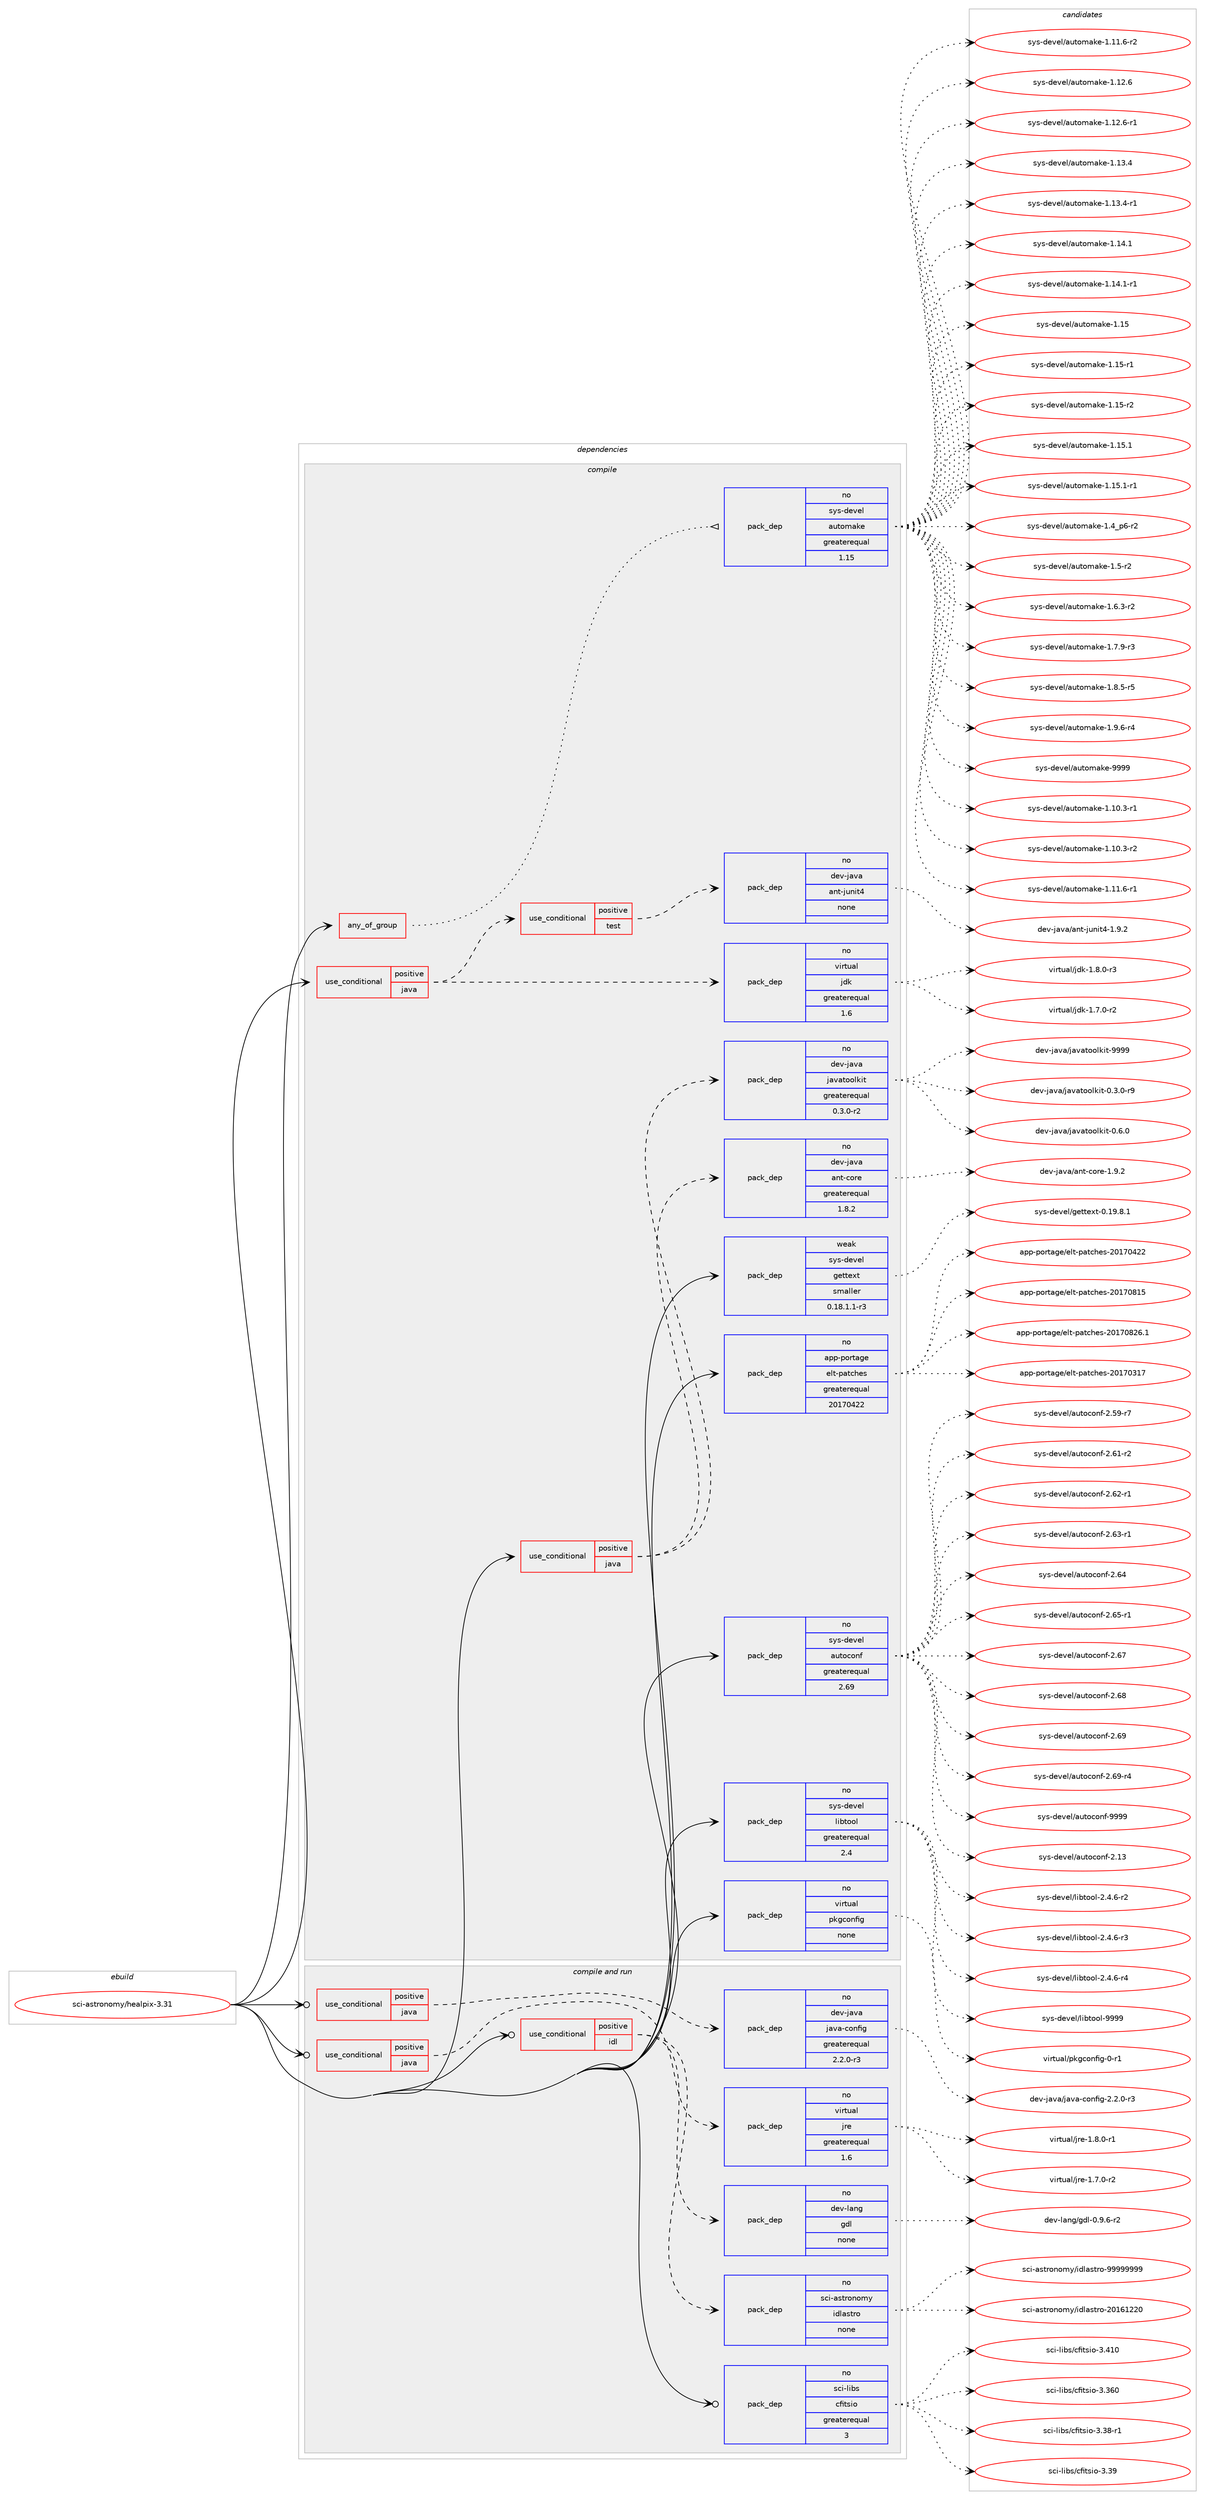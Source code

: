 digraph prolog {

# *************
# Graph options
# *************

newrank=true;
concentrate=true;
compound=true;
graph [rankdir=LR,fontname=Helvetica,fontsize=10,ranksep=1.5];#, ranksep=2.5, nodesep=0.2];
edge  [arrowhead=vee];
node  [fontname=Helvetica,fontsize=10];

# **********
# The ebuild
# **********

subgraph cluster_leftcol {
color=gray;
rank=same;
label=<<i>ebuild</i>>;
id [label="sci-astronomy/healpix-3.31", color=red, width=4, href="../sci-astronomy/healpix-3.31.svg"];
}

# ****************
# The dependencies
# ****************

subgraph cluster_midcol {
color=gray;
label=<<i>dependencies</i>>;
subgraph cluster_compile {
fillcolor="#eeeeee";
style=filled;
label=<<i>compile</i>>;
subgraph any7423 {
dependency443708 [label=<<TABLE BORDER="0" CELLBORDER="1" CELLSPACING="0" CELLPADDING="4"><TR><TD CELLPADDING="10">any_of_group</TD></TR></TABLE>>, shape=none, color=red];subgraph pack326896 {
dependency443709 [label=<<TABLE BORDER="0" CELLBORDER="1" CELLSPACING="0" CELLPADDING="4" WIDTH="220"><TR><TD ROWSPAN="6" CELLPADDING="30">pack_dep</TD></TR><TR><TD WIDTH="110">no</TD></TR><TR><TD>sys-devel</TD></TR><TR><TD>automake</TD></TR><TR><TD>greaterequal</TD></TR><TR><TD>1.15</TD></TR></TABLE>>, shape=none, color=blue];
}
dependency443708:e -> dependency443709:w [weight=20,style="dotted",arrowhead="oinv"];
}
id:e -> dependency443708:w [weight=20,style="solid",arrowhead="vee"];
subgraph cond109150 {
dependency443710 [label=<<TABLE BORDER="0" CELLBORDER="1" CELLSPACING="0" CELLPADDING="4"><TR><TD ROWSPAN="3" CELLPADDING="10">use_conditional</TD></TR><TR><TD>positive</TD></TR><TR><TD>java</TD></TR></TABLE>>, shape=none, color=red];
subgraph pack326897 {
dependency443711 [label=<<TABLE BORDER="0" CELLBORDER="1" CELLSPACING="0" CELLPADDING="4" WIDTH="220"><TR><TD ROWSPAN="6" CELLPADDING="30">pack_dep</TD></TR><TR><TD WIDTH="110">no</TD></TR><TR><TD>dev-java</TD></TR><TR><TD>ant-core</TD></TR><TR><TD>greaterequal</TD></TR><TR><TD>1.8.2</TD></TR></TABLE>>, shape=none, color=blue];
}
dependency443710:e -> dependency443711:w [weight=20,style="dashed",arrowhead="vee"];
subgraph pack326898 {
dependency443712 [label=<<TABLE BORDER="0" CELLBORDER="1" CELLSPACING="0" CELLPADDING="4" WIDTH="220"><TR><TD ROWSPAN="6" CELLPADDING="30">pack_dep</TD></TR><TR><TD WIDTH="110">no</TD></TR><TR><TD>dev-java</TD></TR><TR><TD>javatoolkit</TD></TR><TR><TD>greaterequal</TD></TR><TR><TD>0.3.0-r2</TD></TR></TABLE>>, shape=none, color=blue];
}
dependency443710:e -> dependency443712:w [weight=20,style="dashed",arrowhead="vee"];
}
id:e -> dependency443710:w [weight=20,style="solid",arrowhead="vee"];
subgraph cond109151 {
dependency443713 [label=<<TABLE BORDER="0" CELLBORDER="1" CELLSPACING="0" CELLPADDING="4"><TR><TD ROWSPAN="3" CELLPADDING="10">use_conditional</TD></TR><TR><TD>positive</TD></TR><TR><TD>java</TD></TR></TABLE>>, shape=none, color=red];
subgraph pack326899 {
dependency443714 [label=<<TABLE BORDER="0" CELLBORDER="1" CELLSPACING="0" CELLPADDING="4" WIDTH="220"><TR><TD ROWSPAN="6" CELLPADDING="30">pack_dep</TD></TR><TR><TD WIDTH="110">no</TD></TR><TR><TD>virtual</TD></TR><TR><TD>jdk</TD></TR><TR><TD>greaterequal</TD></TR><TR><TD>1.6</TD></TR></TABLE>>, shape=none, color=blue];
}
dependency443713:e -> dependency443714:w [weight=20,style="dashed",arrowhead="vee"];
subgraph cond109152 {
dependency443715 [label=<<TABLE BORDER="0" CELLBORDER="1" CELLSPACING="0" CELLPADDING="4"><TR><TD ROWSPAN="3" CELLPADDING="10">use_conditional</TD></TR><TR><TD>positive</TD></TR><TR><TD>test</TD></TR></TABLE>>, shape=none, color=red];
subgraph pack326900 {
dependency443716 [label=<<TABLE BORDER="0" CELLBORDER="1" CELLSPACING="0" CELLPADDING="4" WIDTH="220"><TR><TD ROWSPAN="6" CELLPADDING="30">pack_dep</TD></TR><TR><TD WIDTH="110">no</TD></TR><TR><TD>dev-java</TD></TR><TR><TD>ant-junit4</TD></TR><TR><TD>none</TD></TR><TR><TD></TD></TR></TABLE>>, shape=none, color=blue];
}
dependency443715:e -> dependency443716:w [weight=20,style="dashed",arrowhead="vee"];
}
dependency443713:e -> dependency443715:w [weight=20,style="dashed",arrowhead="vee"];
}
id:e -> dependency443713:w [weight=20,style="solid",arrowhead="vee"];
subgraph pack326901 {
dependency443717 [label=<<TABLE BORDER="0" CELLBORDER="1" CELLSPACING="0" CELLPADDING="4" WIDTH="220"><TR><TD ROWSPAN="6" CELLPADDING="30">pack_dep</TD></TR><TR><TD WIDTH="110">no</TD></TR><TR><TD>app-portage</TD></TR><TR><TD>elt-patches</TD></TR><TR><TD>greaterequal</TD></TR><TR><TD>20170422</TD></TR></TABLE>>, shape=none, color=blue];
}
id:e -> dependency443717:w [weight=20,style="solid",arrowhead="vee"];
subgraph pack326902 {
dependency443718 [label=<<TABLE BORDER="0" CELLBORDER="1" CELLSPACING="0" CELLPADDING="4" WIDTH="220"><TR><TD ROWSPAN="6" CELLPADDING="30">pack_dep</TD></TR><TR><TD WIDTH="110">no</TD></TR><TR><TD>sys-devel</TD></TR><TR><TD>autoconf</TD></TR><TR><TD>greaterequal</TD></TR><TR><TD>2.69</TD></TR></TABLE>>, shape=none, color=blue];
}
id:e -> dependency443718:w [weight=20,style="solid",arrowhead="vee"];
subgraph pack326903 {
dependency443719 [label=<<TABLE BORDER="0" CELLBORDER="1" CELLSPACING="0" CELLPADDING="4" WIDTH="220"><TR><TD ROWSPAN="6" CELLPADDING="30">pack_dep</TD></TR><TR><TD WIDTH="110">no</TD></TR><TR><TD>sys-devel</TD></TR><TR><TD>libtool</TD></TR><TR><TD>greaterequal</TD></TR><TR><TD>2.4</TD></TR></TABLE>>, shape=none, color=blue];
}
id:e -> dependency443719:w [weight=20,style="solid",arrowhead="vee"];
subgraph pack326904 {
dependency443720 [label=<<TABLE BORDER="0" CELLBORDER="1" CELLSPACING="0" CELLPADDING="4" WIDTH="220"><TR><TD ROWSPAN="6" CELLPADDING="30">pack_dep</TD></TR><TR><TD WIDTH="110">no</TD></TR><TR><TD>virtual</TD></TR><TR><TD>pkgconfig</TD></TR><TR><TD>none</TD></TR><TR><TD></TD></TR></TABLE>>, shape=none, color=blue];
}
id:e -> dependency443720:w [weight=20,style="solid",arrowhead="vee"];
subgraph pack326905 {
dependency443721 [label=<<TABLE BORDER="0" CELLBORDER="1" CELLSPACING="0" CELLPADDING="4" WIDTH="220"><TR><TD ROWSPAN="6" CELLPADDING="30">pack_dep</TD></TR><TR><TD WIDTH="110">weak</TD></TR><TR><TD>sys-devel</TD></TR><TR><TD>gettext</TD></TR><TR><TD>smaller</TD></TR><TR><TD>0.18.1.1-r3</TD></TR></TABLE>>, shape=none, color=blue];
}
id:e -> dependency443721:w [weight=20,style="solid",arrowhead="vee"];
}
subgraph cluster_compileandrun {
fillcolor="#eeeeee";
style=filled;
label=<<i>compile and run</i>>;
subgraph cond109153 {
dependency443722 [label=<<TABLE BORDER="0" CELLBORDER="1" CELLSPACING="0" CELLPADDING="4"><TR><TD ROWSPAN="3" CELLPADDING="10">use_conditional</TD></TR><TR><TD>positive</TD></TR><TR><TD>idl</TD></TR></TABLE>>, shape=none, color=red];
subgraph pack326906 {
dependency443723 [label=<<TABLE BORDER="0" CELLBORDER="1" CELLSPACING="0" CELLPADDING="4" WIDTH="220"><TR><TD ROWSPAN="6" CELLPADDING="30">pack_dep</TD></TR><TR><TD WIDTH="110">no</TD></TR><TR><TD>dev-lang</TD></TR><TR><TD>gdl</TD></TR><TR><TD>none</TD></TR><TR><TD></TD></TR></TABLE>>, shape=none, color=blue];
}
dependency443722:e -> dependency443723:w [weight=20,style="dashed",arrowhead="vee"];
subgraph pack326907 {
dependency443724 [label=<<TABLE BORDER="0" CELLBORDER="1" CELLSPACING="0" CELLPADDING="4" WIDTH="220"><TR><TD ROWSPAN="6" CELLPADDING="30">pack_dep</TD></TR><TR><TD WIDTH="110">no</TD></TR><TR><TD>sci-astronomy</TD></TR><TR><TD>idlastro</TD></TR><TR><TD>none</TD></TR><TR><TD></TD></TR></TABLE>>, shape=none, color=blue];
}
dependency443722:e -> dependency443724:w [weight=20,style="dashed",arrowhead="vee"];
}
id:e -> dependency443722:w [weight=20,style="solid",arrowhead="odotvee"];
subgraph cond109154 {
dependency443725 [label=<<TABLE BORDER="0" CELLBORDER="1" CELLSPACING="0" CELLPADDING="4"><TR><TD ROWSPAN="3" CELLPADDING="10">use_conditional</TD></TR><TR><TD>positive</TD></TR><TR><TD>java</TD></TR></TABLE>>, shape=none, color=red];
subgraph pack326908 {
dependency443726 [label=<<TABLE BORDER="0" CELLBORDER="1" CELLSPACING="0" CELLPADDING="4" WIDTH="220"><TR><TD ROWSPAN="6" CELLPADDING="30">pack_dep</TD></TR><TR><TD WIDTH="110">no</TD></TR><TR><TD>dev-java</TD></TR><TR><TD>java-config</TD></TR><TR><TD>greaterequal</TD></TR><TR><TD>2.2.0-r3</TD></TR></TABLE>>, shape=none, color=blue];
}
dependency443725:e -> dependency443726:w [weight=20,style="dashed",arrowhead="vee"];
}
id:e -> dependency443725:w [weight=20,style="solid",arrowhead="odotvee"];
subgraph cond109155 {
dependency443727 [label=<<TABLE BORDER="0" CELLBORDER="1" CELLSPACING="0" CELLPADDING="4"><TR><TD ROWSPAN="3" CELLPADDING="10">use_conditional</TD></TR><TR><TD>positive</TD></TR><TR><TD>java</TD></TR></TABLE>>, shape=none, color=red];
subgraph pack326909 {
dependency443728 [label=<<TABLE BORDER="0" CELLBORDER="1" CELLSPACING="0" CELLPADDING="4" WIDTH="220"><TR><TD ROWSPAN="6" CELLPADDING="30">pack_dep</TD></TR><TR><TD WIDTH="110">no</TD></TR><TR><TD>virtual</TD></TR><TR><TD>jre</TD></TR><TR><TD>greaterequal</TD></TR><TR><TD>1.6</TD></TR></TABLE>>, shape=none, color=blue];
}
dependency443727:e -> dependency443728:w [weight=20,style="dashed",arrowhead="vee"];
}
id:e -> dependency443727:w [weight=20,style="solid",arrowhead="odotvee"];
subgraph pack326910 {
dependency443729 [label=<<TABLE BORDER="0" CELLBORDER="1" CELLSPACING="0" CELLPADDING="4" WIDTH="220"><TR><TD ROWSPAN="6" CELLPADDING="30">pack_dep</TD></TR><TR><TD WIDTH="110">no</TD></TR><TR><TD>sci-libs</TD></TR><TR><TD>cfitsio</TD></TR><TR><TD>greaterequal</TD></TR><TR><TD>3</TD></TR></TABLE>>, shape=none, color=blue];
}
id:e -> dependency443729:w [weight=20,style="solid",arrowhead="odotvee"];
}
subgraph cluster_run {
fillcolor="#eeeeee";
style=filled;
label=<<i>run</i>>;
}
}

# **************
# The candidates
# **************

subgraph cluster_choices {
rank=same;
color=gray;
label=<<i>candidates</i>>;

subgraph choice326896 {
color=black;
nodesep=1;
choice11512111545100101118101108479711711611110997107101454946494846514511449 [label="sys-devel/automake-1.10.3-r1", color=red, width=4,href="../sys-devel/automake-1.10.3-r1.svg"];
choice11512111545100101118101108479711711611110997107101454946494846514511450 [label="sys-devel/automake-1.10.3-r2", color=red, width=4,href="../sys-devel/automake-1.10.3-r2.svg"];
choice11512111545100101118101108479711711611110997107101454946494946544511449 [label="sys-devel/automake-1.11.6-r1", color=red, width=4,href="../sys-devel/automake-1.11.6-r1.svg"];
choice11512111545100101118101108479711711611110997107101454946494946544511450 [label="sys-devel/automake-1.11.6-r2", color=red, width=4,href="../sys-devel/automake-1.11.6-r2.svg"];
choice1151211154510010111810110847971171161111099710710145494649504654 [label="sys-devel/automake-1.12.6", color=red, width=4,href="../sys-devel/automake-1.12.6.svg"];
choice11512111545100101118101108479711711611110997107101454946495046544511449 [label="sys-devel/automake-1.12.6-r1", color=red, width=4,href="../sys-devel/automake-1.12.6-r1.svg"];
choice1151211154510010111810110847971171161111099710710145494649514652 [label="sys-devel/automake-1.13.4", color=red, width=4,href="../sys-devel/automake-1.13.4.svg"];
choice11512111545100101118101108479711711611110997107101454946495146524511449 [label="sys-devel/automake-1.13.4-r1", color=red, width=4,href="../sys-devel/automake-1.13.4-r1.svg"];
choice1151211154510010111810110847971171161111099710710145494649524649 [label="sys-devel/automake-1.14.1", color=red, width=4,href="../sys-devel/automake-1.14.1.svg"];
choice11512111545100101118101108479711711611110997107101454946495246494511449 [label="sys-devel/automake-1.14.1-r1", color=red, width=4,href="../sys-devel/automake-1.14.1-r1.svg"];
choice115121115451001011181011084797117116111109971071014549464953 [label="sys-devel/automake-1.15", color=red, width=4,href="../sys-devel/automake-1.15.svg"];
choice1151211154510010111810110847971171161111099710710145494649534511449 [label="sys-devel/automake-1.15-r1", color=red, width=4,href="../sys-devel/automake-1.15-r1.svg"];
choice1151211154510010111810110847971171161111099710710145494649534511450 [label="sys-devel/automake-1.15-r2", color=red, width=4,href="../sys-devel/automake-1.15-r2.svg"];
choice1151211154510010111810110847971171161111099710710145494649534649 [label="sys-devel/automake-1.15.1", color=red, width=4,href="../sys-devel/automake-1.15.1.svg"];
choice11512111545100101118101108479711711611110997107101454946495346494511449 [label="sys-devel/automake-1.15.1-r1", color=red, width=4,href="../sys-devel/automake-1.15.1-r1.svg"];
choice115121115451001011181011084797117116111109971071014549465295112544511450 [label="sys-devel/automake-1.4_p6-r2", color=red, width=4,href="../sys-devel/automake-1.4_p6-r2.svg"];
choice11512111545100101118101108479711711611110997107101454946534511450 [label="sys-devel/automake-1.5-r2", color=red, width=4,href="../sys-devel/automake-1.5-r2.svg"];
choice115121115451001011181011084797117116111109971071014549465446514511450 [label="sys-devel/automake-1.6.3-r2", color=red, width=4,href="../sys-devel/automake-1.6.3-r2.svg"];
choice115121115451001011181011084797117116111109971071014549465546574511451 [label="sys-devel/automake-1.7.9-r3", color=red, width=4,href="../sys-devel/automake-1.7.9-r3.svg"];
choice115121115451001011181011084797117116111109971071014549465646534511453 [label="sys-devel/automake-1.8.5-r5", color=red, width=4,href="../sys-devel/automake-1.8.5-r5.svg"];
choice115121115451001011181011084797117116111109971071014549465746544511452 [label="sys-devel/automake-1.9.6-r4", color=red, width=4,href="../sys-devel/automake-1.9.6-r4.svg"];
choice115121115451001011181011084797117116111109971071014557575757 [label="sys-devel/automake-9999", color=red, width=4,href="../sys-devel/automake-9999.svg"];
dependency443709:e -> choice11512111545100101118101108479711711611110997107101454946494846514511449:w [style=dotted,weight="100"];
dependency443709:e -> choice11512111545100101118101108479711711611110997107101454946494846514511450:w [style=dotted,weight="100"];
dependency443709:e -> choice11512111545100101118101108479711711611110997107101454946494946544511449:w [style=dotted,weight="100"];
dependency443709:e -> choice11512111545100101118101108479711711611110997107101454946494946544511450:w [style=dotted,weight="100"];
dependency443709:e -> choice1151211154510010111810110847971171161111099710710145494649504654:w [style=dotted,weight="100"];
dependency443709:e -> choice11512111545100101118101108479711711611110997107101454946495046544511449:w [style=dotted,weight="100"];
dependency443709:e -> choice1151211154510010111810110847971171161111099710710145494649514652:w [style=dotted,weight="100"];
dependency443709:e -> choice11512111545100101118101108479711711611110997107101454946495146524511449:w [style=dotted,weight="100"];
dependency443709:e -> choice1151211154510010111810110847971171161111099710710145494649524649:w [style=dotted,weight="100"];
dependency443709:e -> choice11512111545100101118101108479711711611110997107101454946495246494511449:w [style=dotted,weight="100"];
dependency443709:e -> choice115121115451001011181011084797117116111109971071014549464953:w [style=dotted,weight="100"];
dependency443709:e -> choice1151211154510010111810110847971171161111099710710145494649534511449:w [style=dotted,weight="100"];
dependency443709:e -> choice1151211154510010111810110847971171161111099710710145494649534511450:w [style=dotted,weight="100"];
dependency443709:e -> choice1151211154510010111810110847971171161111099710710145494649534649:w [style=dotted,weight="100"];
dependency443709:e -> choice11512111545100101118101108479711711611110997107101454946495346494511449:w [style=dotted,weight="100"];
dependency443709:e -> choice115121115451001011181011084797117116111109971071014549465295112544511450:w [style=dotted,weight="100"];
dependency443709:e -> choice11512111545100101118101108479711711611110997107101454946534511450:w [style=dotted,weight="100"];
dependency443709:e -> choice115121115451001011181011084797117116111109971071014549465446514511450:w [style=dotted,weight="100"];
dependency443709:e -> choice115121115451001011181011084797117116111109971071014549465546574511451:w [style=dotted,weight="100"];
dependency443709:e -> choice115121115451001011181011084797117116111109971071014549465646534511453:w [style=dotted,weight="100"];
dependency443709:e -> choice115121115451001011181011084797117116111109971071014549465746544511452:w [style=dotted,weight="100"];
dependency443709:e -> choice115121115451001011181011084797117116111109971071014557575757:w [style=dotted,weight="100"];
}
subgraph choice326897 {
color=black;
nodesep=1;
choice10010111845106971189747971101164599111114101454946574650 [label="dev-java/ant-core-1.9.2", color=red, width=4,href="../dev-java/ant-core-1.9.2.svg"];
dependency443711:e -> choice10010111845106971189747971101164599111114101454946574650:w [style=dotted,weight="100"];
}
subgraph choice326898 {
color=black;
nodesep=1;
choice1001011184510697118974710697118971161111111081071051164548465146484511457 [label="dev-java/javatoolkit-0.3.0-r9", color=red, width=4,href="../dev-java/javatoolkit-0.3.0-r9.svg"];
choice100101118451069711897471069711897116111111108107105116454846544648 [label="dev-java/javatoolkit-0.6.0", color=red, width=4,href="../dev-java/javatoolkit-0.6.0.svg"];
choice1001011184510697118974710697118971161111111081071051164557575757 [label="dev-java/javatoolkit-9999", color=red, width=4,href="../dev-java/javatoolkit-9999.svg"];
dependency443712:e -> choice1001011184510697118974710697118971161111111081071051164548465146484511457:w [style=dotted,weight="100"];
dependency443712:e -> choice100101118451069711897471069711897116111111108107105116454846544648:w [style=dotted,weight="100"];
dependency443712:e -> choice1001011184510697118974710697118971161111111081071051164557575757:w [style=dotted,weight="100"];
}
subgraph choice326899 {
color=black;
nodesep=1;
choice11810511411611797108471061001074549465546484511450 [label="virtual/jdk-1.7.0-r2", color=red, width=4,href="../virtual/jdk-1.7.0-r2.svg"];
choice11810511411611797108471061001074549465646484511451 [label="virtual/jdk-1.8.0-r3", color=red, width=4,href="../virtual/jdk-1.8.0-r3.svg"];
dependency443714:e -> choice11810511411611797108471061001074549465546484511450:w [style=dotted,weight="100"];
dependency443714:e -> choice11810511411611797108471061001074549465646484511451:w [style=dotted,weight="100"];
}
subgraph choice326900 {
color=black;
nodesep=1;
choice10010111845106971189747971101164510611711010511652454946574650 [label="dev-java/ant-junit4-1.9.2", color=red, width=4,href="../dev-java/ant-junit4-1.9.2.svg"];
dependency443716:e -> choice10010111845106971189747971101164510611711010511652454946574650:w [style=dotted,weight="100"];
}
subgraph choice326901 {
color=black;
nodesep=1;
choice97112112451121111141169710310147101108116451129711699104101115455048495548514955 [label="app-portage/elt-patches-20170317", color=red, width=4,href="../app-portage/elt-patches-20170317.svg"];
choice97112112451121111141169710310147101108116451129711699104101115455048495548525050 [label="app-portage/elt-patches-20170422", color=red, width=4,href="../app-portage/elt-patches-20170422.svg"];
choice97112112451121111141169710310147101108116451129711699104101115455048495548564953 [label="app-portage/elt-patches-20170815", color=red, width=4,href="../app-portage/elt-patches-20170815.svg"];
choice971121124511211111411697103101471011081164511297116991041011154550484955485650544649 [label="app-portage/elt-patches-20170826.1", color=red, width=4,href="../app-portage/elt-patches-20170826.1.svg"];
dependency443717:e -> choice97112112451121111141169710310147101108116451129711699104101115455048495548514955:w [style=dotted,weight="100"];
dependency443717:e -> choice97112112451121111141169710310147101108116451129711699104101115455048495548525050:w [style=dotted,weight="100"];
dependency443717:e -> choice97112112451121111141169710310147101108116451129711699104101115455048495548564953:w [style=dotted,weight="100"];
dependency443717:e -> choice971121124511211111411697103101471011081164511297116991041011154550484955485650544649:w [style=dotted,weight="100"];
}
subgraph choice326902 {
color=black;
nodesep=1;
choice115121115451001011181011084797117116111991111101024550464951 [label="sys-devel/autoconf-2.13", color=red, width=4,href="../sys-devel/autoconf-2.13.svg"];
choice1151211154510010111810110847971171161119911111010245504653574511455 [label="sys-devel/autoconf-2.59-r7", color=red, width=4,href="../sys-devel/autoconf-2.59-r7.svg"];
choice1151211154510010111810110847971171161119911111010245504654494511450 [label="sys-devel/autoconf-2.61-r2", color=red, width=4,href="../sys-devel/autoconf-2.61-r2.svg"];
choice1151211154510010111810110847971171161119911111010245504654504511449 [label="sys-devel/autoconf-2.62-r1", color=red, width=4,href="../sys-devel/autoconf-2.62-r1.svg"];
choice1151211154510010111810110847971171161119911111010245504654514511449 [label="sys-devel/autoconf-2.63-r1", color=red, width=4,href="../sys-devel/autoconf-2.63-r1.svg"];
choice115121115451001011181011084797117116111991111101024550465452 [label="sys-devel/autoconf-2.64", color=red, width=4,href="../sys-devel/autoconf-2.64.svg"];
choice1151211154510010111810110847971171161119911111010245504654534511449 [label="sys-devel/autoconf-2.65-r1", color=red, width=4,href="../sys-devel/autoconf-2.65-r1.svg"];
choice115121115451001011181011084797117116111991111101024550465455 [label="sys-devel/autoconf-2.67", color=red, width=4,href="../sys-devel/autoconf-2.67.svg"];
choice115121115451001011181011084797117116111991111101024550465456 [label="sys-devel/autoconf-2.68", color=red, width=4,href="../sys-devel/autoconf-2.68.svg"];
choice115121115451001011181011084797117116111991111101024550465457 [label="sys-devel/autoconf-2.69", color=red, width=4,href="../sys-devel/autoconf-2.69.svg"];
choice1151211154510010111810110847971171161119911111010245504654574511452 [label="sys-devel/autoconf-2.69-r4", color=red, width=4,href="../sys-devel/autoconf-2.69-r4.svg"];
choice115121115451001011181011084797117116111991111101024557575757 [label="sys-devel/autoconf-9999", color=red, width=4,href="../sys-devel/autoconf-9999.svg"];
dependency443718:e -> choice115121115451001011181011084797117116111991111101024550464951:w [style=dotted,weight="100"];
dependency443718:e -> choice1151211154510010111810110847971171161119911111010245504653574511455:w [style=dotted,weight="100"];
dependency443718:e -> choice1151211154510010111810110847971171161119911111010245504654494511450:w [style=dotted,weight="100"];
dependency443718:e -> choice1151211154510010111810110847971171161119911111010245504654504511449:w [style=dotted,weight="100"];
dependency443718:e -> choice1151211154510010111810110847971171161119911111010245504654514511449:w [style=dotted,weight="100"];
dependency443718:e -> choice115121115451001011181011084797117116111991111101024550465452:w [style=dotted,weight="100"];
dependency443718:e -> choice1151211154510010111810110847971171161119911111010245504654534511449:w [style=dotted,weight="100"];
dependency443718:e -> choice115121115451001011181011084797117116111991111101024550465455:w [style=dotted,weight="100"];
dependency443718:e -> choice115121115451001011181011084797117116111991111101024550465456:w [style=dotted,weight="100"];
dependency443718:e -> choice115121115451001011181011084797117116111991111101024550465457:w [style=dotted,weight="100"];
dependency443718:e -> choice1151211154510010111810110847971171161119911111010245504654574511452:w [style=dotted,weight="100"];
dependency443718:e -> choice115121115451001011181011084797117116111991111101024557575757:w [style=dotted,weight="100"];
}
subgraph choice326903 {
color=black;
nodesep=1;
choice1151211154510010111810110847108105981161111111084550465246544511450 [label="sys-devel/libtool-2.4.6-r2", color=red, width=4,href="../sys-devel/libtool-2.4.6-r2.svg"];
choice1151211154510010111810110847108105981161111111084550465246544511451 [label="sys-devel/libtool-2.4.6-r3", color=red, width=4,href="../sys-devel/libtool-2.4.6-r3.svg"];
choice1151211154510010111810110847108105981161111111084550465246544511452 [label="sys-devel/libtool-2.4.6-r4", color=red, width=4,href="../sys-devel/libtool-2.4.6-r4.svg"];
choice1151211154510010111810110847108105981161111111084557575757 [label="sys-devel/libtool-9999", color=red, width=4,href="../sys-devel/libtool-9999.svg"];
dependency443719:e -> choice1151211154510010111810110847108105981161111111084550465246544511450:w [style=dotted,weight="100"];
dependency443719:e -> choice1151211154510010111810110847108105981161111111084550465246544511451:w [style=dotted,weight="100"];
dependency443719:e -> choice1151211154510010111810110847108105981161111111084550465246544511452:w [style=dotted,weight="100"];
dependency443719:e -> choice1151211154510010111810110847108105981161111111084557575757:w [style=dotted,weight="100"];
}
subgraph choice326904 {
color=black;
nodesep=1;
choice11810511411611797108471121071039911111010210510345484511449 [label="virtual/pkgconfig-0-r1", color=red, width=4,href="../virtual/pkgconfig-0-r1.svg"];
dependency443720:e -> choice11810511411611797108471121071039911111010210510345484511449:w [style=dotted,weight="100"];
}
subgraph choice326905 {
color=black;
nodesep=1;
choice1151211154510010111810110847103101116116101120116454846495746564649 [label="sys-devel/gettext-0.19.8.1", color=red, width=4,href="../sys-devel/gettext-0.19.8.1.svg"];
dependency443721:e -> choice1151211154510010111810110847103101116116101120116454846495746564649:w [style=dotted,weight="100"];
}
subgraph choice326906 {
color=black;
nodesep=1;
choice1001011184510897110103471031001084548465746544511450 [label="dev-lang/gdl-0.9.6-r2", color=red, width=4,href="../dev-lang/gdl-0.9.6-r2.svg"];
dependency443723:e -> choice1001011184510897110103471031001084548465746544511450:w [style=dotted,weight="100"];
}
subgraph choice326907 {
color=black;
nodesep=1;
choice1159910545971151161141111101111091214710510010897115116114111455048495449505048 [label="sci-astronomy/idlastro-20161220", color=red, width=4,href="../sci-astronomy/idlastro-20161220.svg"];
choice1159910545971151161141111101111091214710510010897115116114111455757575757575757 [label="sci-astronomy/idlastro-99999999", color=red, width=4,href="../sci-astronomy/idlastro-99999999.svg"];
dependency443724:e -> choice1159910545971151161141111101111091214710510010897115116114111455048495449505048:w [style=dotted,weight="100"];
dependency443724:e -> choice1159910545971151161141111101111091214710510010897115116114111455757575757575757:w [style=dotted,weight="100"];
}
subgraph choice326908 {
color=black;
nodesep=1;
choice10010111845106971189747106971189745991111101021051034550465046484511451 [label="dev-java/java-config-2.2.0-r3", color=red, width=4,href="../dev-java/java-config-2.2.0-r3.svg"];
dependency443726:e -> choice10010111845106971189747106971189745991111101021051034550465046484511451:w [style=dotted,weight="100"];
}
subgraph choice326909 {
color=black;
nodesep=1;
choice11810511411611797108471061141014549465546484511450 [label="virtual/jre-1.7.0-r2", color=red, width=4,href="../virtual/jre-1.7.0-r2.svg"];
choice11810511411611797108471061141014549465646484511449 [label="virtual/jre-1.8.0-r1", color=red, width=4,href="../virtual/jre-1.8.0-r1.svg"];
dependency443728:e -> choice11810511411611797108471061141014549465546484511450:w [style=dotted,weight="100"];
dependency443728:e -> choice11810511411611797108471061141014549465646484511449:w [style=dotted,weight="100"];
}
subgraph choice326910 {
color=black;
nodesep=1;
choice1159910545108105981154799102105116115105111455146515448 [label="sci-libs/cfitsio-3.360", color=red, width=4,href="../sci-libs/cfitsio-3.360.svg"];
choice115991054510810598115479910210511611510511145514651564511449 [label="sci-libs/cfitsio-3.38-r1", color=red, width=4,href="../sci-libs/cfitsio-3.38-r1.svg"];
choice11599105451081059811547991021051161151051114551465157 [label="sci-libs/cfitsio-3.39", color=red, width=4,href="../sci-libs/cfitsio-3.39.svg"];
choice1159910545108105981154799102105116115105111455146524948 [label="sci-libs/cfitsio-3.410", color=red, width=4,href="../sci-libs/cfitsio-3.410.svg"];
dependency443729:e -> choice1159910545108105981154799102105116115105111455146515448:w [style=dotted,weight="100"];
dependency443729:e -> choice115991054510810598115479910210511611510511145514651564511449:w [style=dotted,weight="100"];
dependency443729:e -> choice11599105451081059811547991021051161151051114551465157:w [style=dotted,weight="100"];
dependency443729:e -> choice1159910545108105981154799102105116115105111455146524948:w [style=dotted,weight="100"];
}
}

}
